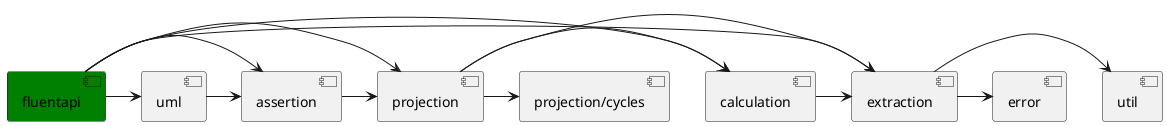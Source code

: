 @startuml
    component [fluentapi] #Green
    component [assertion]
    component [extraction]
    component [projection]
    component [uml]
    component [calculation]
    [fluentapi] -> [assertion]
    [fluentapi] -> [uml]
    [fluentapi] -> [extraction]
    [fluentapi] -> [projection]
    [fluentapi] -> [calculation]
    [assertion] -> [projection]
    [projection] -> [projection/cycles]
    [projection] -> [extraction]
    [projection] -> [calculation]
    [extraction] -> [util]
    [extraction] -> [error]
    [uml] -> [assertion]
    [calculation] -> [extraction]
@enduml
